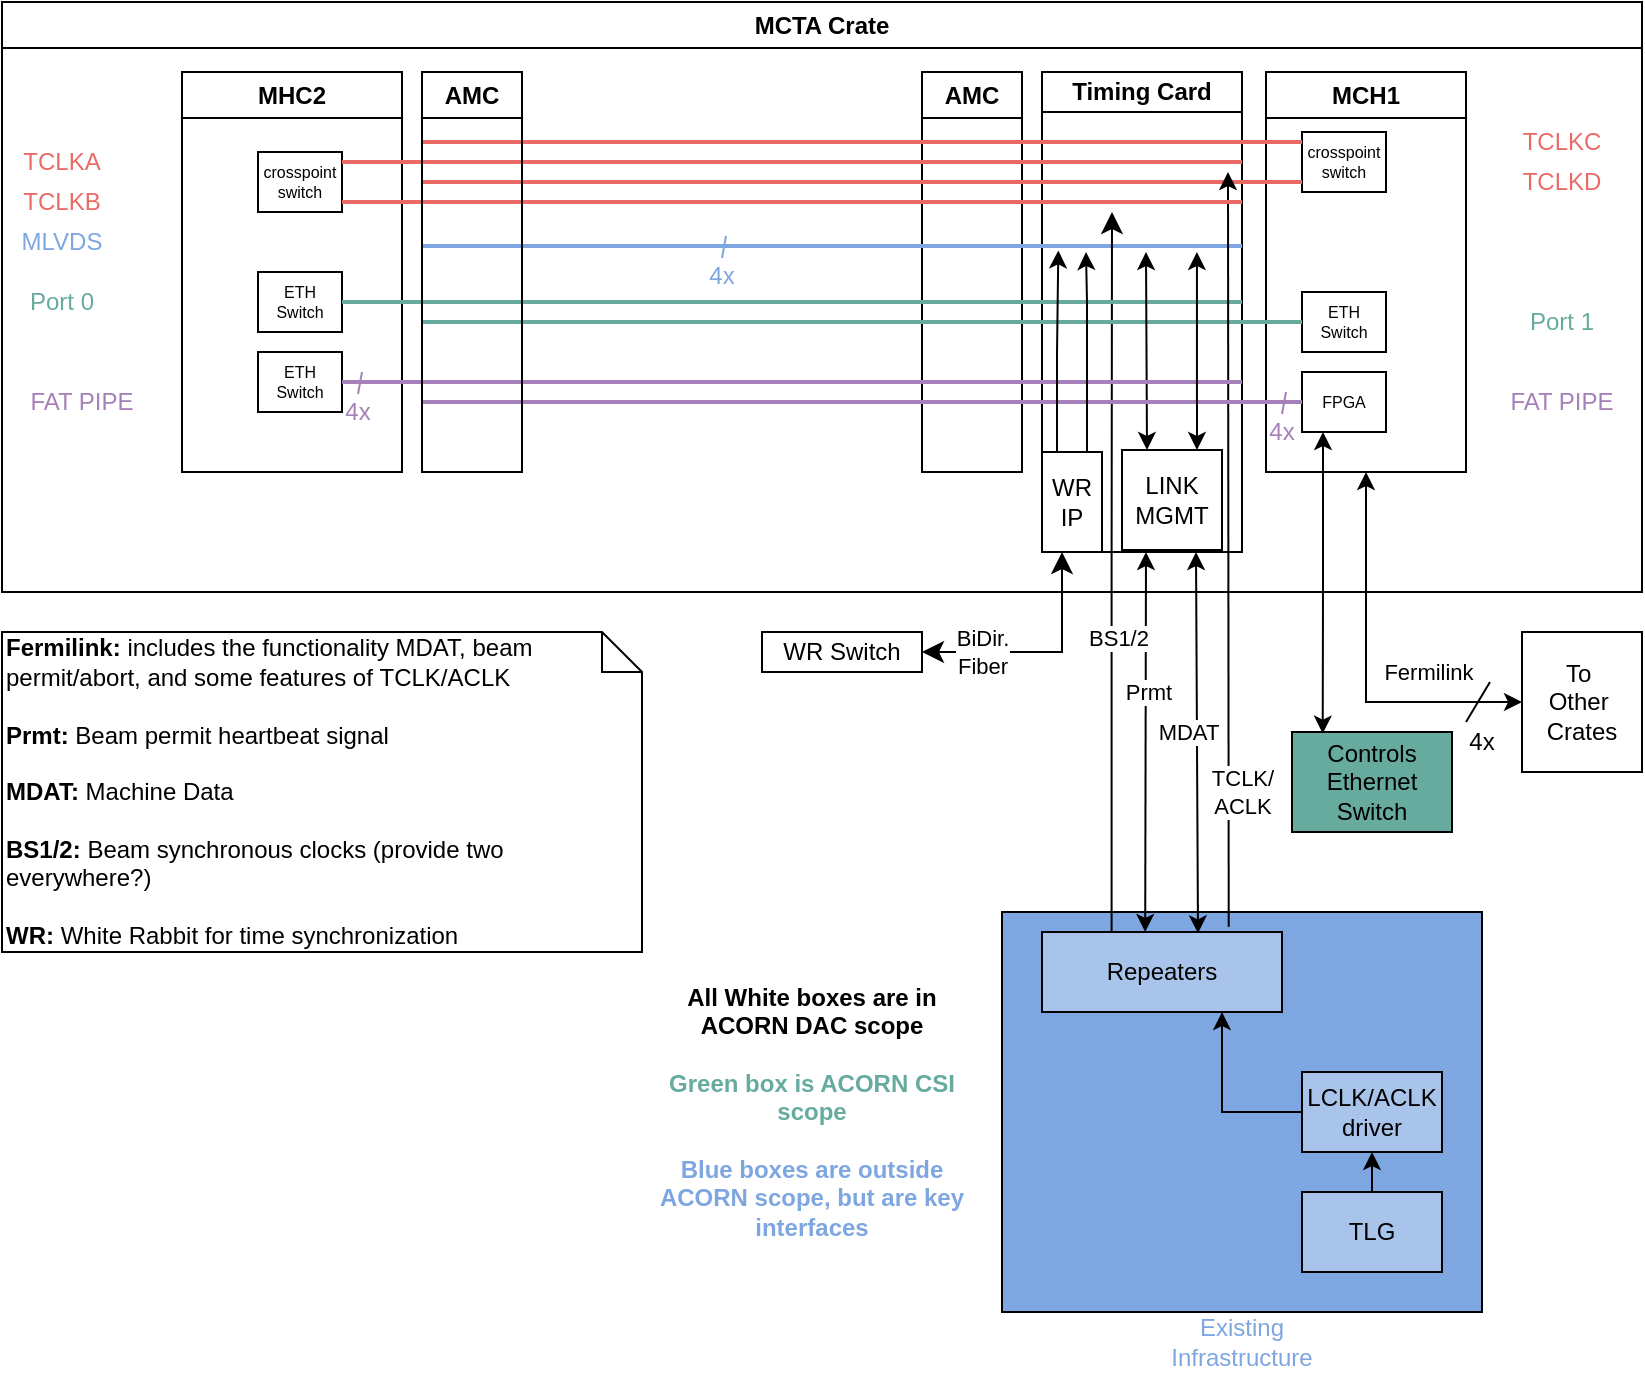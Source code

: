 <mxfile version="24.3.1" type="github">
  <diagram name="Page-1" id="LWEZlGGbSrIIkCykrBxC">
    <mxGraphModel dx="548" dy="290" grid="1" gridSize="10" guides="1" tooltips="1" connect="1" arrows="1" fold="1" page="1" pageScale="1" pageWidth="850" pageHeight="1100" math="0" shadow="0">
      <root>
        <mxCell id="0" />
        <mxCell id="1" parent="0" />
        <mxCell id="h7kvZbICp2aqLXOeY_oO-31" value="" style="rounded=0;whiteSpace=wrap;html=1;labelBackgroundColor=none;fillColor=#7EA6E0;" parent="1" vertex="1">
          <mxGeometry x="520" y="690" width="240" height="200" as="geometry" />
        </mxCell>
        <mxCell id="NNJ1faXIut8Of5q7evjf-1" value="MCH1" style="swimlane;whiteSpace=wrap;html=1;" parent="1" vertex="1">
          <mxGeometry x="652" y="270" width="100" height="200" as="geometry" />
        </mxCell>
        <mxCell id="NNJ1faXIut8Of5q7evjf-40" value="&lt;div style=&quot;font-size: 8px;&quot;&gt;&lt;span style=&quot;background-color: initial; font-size: 8px;&quot;&gt;&lt;font style=&quot;font-size: 8px;&quot;&gt;crosspoint&lt;/font&gt;&lt;/span&gt;&lt;/div&gt;&lt;div style=&quot;font-size: 8px;&quot;&gt;&lt;span style=&quot;background-color: initial; font-size: 8px;&quot;&gt;&lt;font style=&quot;font-size: 8px;&quot;&gt;switch&lt;/font&gt;&lt;/span&gt;&lt;/div&gt;" style="rounded=0;whiteSpace=wrap;html=1;align=center;fontSize=8;" parent="NNJ1faXIut8Of5q7evjf-1" vertex="1">
          <mxGeometry x="18" y="30" width="42" height="30" as="geometry" />
        </mxCell>
        <mxCell id="h7kvZbICp2aqLXOeY_oO-13" value="ETH&lt;br&gt;Switch" style="rounded=0;whiteSpace=wrap;html=1;align=center;fontSize=8;" parent="NNJ1faXIut8Of5q7evjf-1" vertex="1">
          <mxGeometry x="18" y="110" width="42" height="30" as="geometry" />
        </mxCell>
        <mxCell id="h7kvZbICp2aqLXOeY_oO-23" value="" style="endArrow=none;html=1;rounded=0;strokeColor=#A680B8;" parent="NNJ1faXIut8Of5q7evjf-1" edge="1">
          <mxGeometry width="50" height="50" relative="1" as="geometry">
            <mxPoint x="8" y="171" as="sourcePoint" />
            <mxPoint x="10" y="160" as="targetPoint" />
          </mxGeometry>
        </mxCell>
        <mxCell id="h7kvZbICp2aqLXOeY_oO-24" value="&lt;font color=&quot;#a680b8&quot;&gt;4x&lt;/font&gt;" style="text;html=1;align=center;verticalAlign=middle;whiteSpace=wrap;rounded=0;strokeColor=none;" parent="NNJ1faXIut8Of5q7evjf-1" vertex="1">
          <mxGeometry x="-22" y="165" width="60" height="30" as="geometry" />
        </mxCell>
        <mxCell id="h7kvZbICp2aqLXOeY_oO-29" value="FPGA" style="rounded=0;whiteSpace=wrap;html=1;align=center;fontSize=8;" parent="NNJ1faXIut8Of5q7evjf-1" vertex="1">
          <mxGeometry x="18" y="150" width="42" height="30" as="geometry" />
        </mxCell>
        <mxCell id="NNJ1faXIut8Of5q7evjf-2" value="Timing Card" style="swimlane;whiteSpace=wrap;html=1;startSize=20;" parent="1" vertex="1">
          <mxGeometry x="540" y="270" width="100" height="240" as="geometry" />
        </mxCell>
        <mxCell id="h7kvZbICp2aqLXOeY_oO-4" value="LINK MGMT" style="rounded=0;whiteSpace=wrap;html=1;" parent="NNJ1faXIut8Of5q7evjf-2" vertex="1">
          <mxGeometry x="40" y="189" width="50" height="50" as="geometry" />
        </mxCell>
        <mxCell id="NNJ1faXIut8Of5q7evjf-3" value="MHC2" style="swimlane;whiteSpace=wrap;html=1;" parent="1" vertex="1">
          <mxGeometry x="110" y="270" width="110" height="200" as="geometry" />
        </mxCell>
        <mxCell id="NNJ1faXIut8Of5q7evjf-42" value="&lt;div style=&quot;font-size: 8px;&quot;&gt;&lt;span style=&quot;background-color: initial; font-size: 8px;&quot;&gt;&lt;font style=&quot;font-size: 8px;&quot;&gt;crosspoint&lt;/font&gt;&lt;/span&gt;&lt;/div&gt;&lt;div style=&quot;font-size: 8px;&quot;&gt;&lt;span style=&quot;background-color: initial; font-size: 8px;&quot;&gt;&lt;font style=&quot;font-size: 8px;&quot;&gt;switch&lt;/font&gt;&lt;/span&gt;&lt;/div&gt;" style="rounded=0;whiteSpace=wrap;html=1;align=center;fontSize=8;" parent="NNJ1faXIut8Of5q7evjf-3" vertex="1">
          <mxGeometry x="38" y="40" width="42" height="30" as="geometry" />
        </mxCell>
        <mxCell id="h7kvZbICp2aqLXOeY_oO-12" value="ETH&lt;br&gt;Switch" style="rounded=0;whiteSpace=wrap;html=1;align=center;fontSize=8;" parent="NNJ1faXIut8Of5q7evjf-3" vertex="1">
          <mxGeometry x="38" y="100" width="42" height="30" as="geometry" />
        </mxCell>
        <mxCell id="h7kvZbICp2aqLXOeY_oO-20" value="" style="endArrow=none;html=1;rounded=0;strokeColor=#A680B8;" parent="NNJ1faXIut8Of5q7evjf-3" edge="1">
          <mxGeometry width="50" height="50" relative="1" as="geometry">
            <mxPoint x="88" y="161" as="sourcePoint" />
            <mxPoint x="90" y="150" as="targetPoint" />
          </mxGeometry>
        </mxCell>
        <mxCell id="h7kvZbICp2aqLXOeY_oO-21" value="&lt;font color=&quot;#a680b8&quot;&gt;4x&lt;/font&gt;" style="text;html=1;align=center;verticalAlign=middle;whiteSpace=wrap;rounded=0;strokeColor=none;" parent="NNJ1faXIut8Of5q7evjf-3" vertex="1">
          <mxGeometry x="58" y="155" width="60" height="30" as="geometry" />
        </mxCell>
        <mxCell id="h7kvZbICp2aqLXOeY_oO-28" value="ETH&lt;br&gt;Switch" style="rounded=0;whiteSpace=wrap;html=1;align=center;fontSize=8;" parent="NNJ1faXIut8Of5q7evjf-3" vertex="1">
          <mxGeometry x="38" y="140" width="42" height="30" as="geometry" />
        </mxCell>
        <mxCell id="NNJ1faXIut8Of5q7evjf-4" value="AMC" style="swimlane;whiteSpace=wrap;html=1;" parent="1" vertex="1">
          <mxGeometry x="480" y="270" width="50" height="200" as="geometry" />
        </mxCell>
        <mxCell id="NNJ1faXIut8Of5q7evjf-10" value="&lt;b&gt;Fermilink:&lt;/b&gt; includes the functionality MDAT, beam permit/abort, and some features of&amp;nbsp;TCLK/ACLK&lt;div&gt;&lt;br&gt;&lt;b&gt;Prmt:&lt;/b&gt; Beam permit heartbeat signal&lt;br&gt;&lt;br&gt;&lt;b&gt;MDAT:&lt;/b&gt; Machine Data&lt;br&gt;&lt;br&gt;&lt;b&gt;BS1/2:&lt;/b&gt; Beam synchronous clocks (provide two everywhere?)&lt;br&gt;&lt;br&gt;&lt;b&gt;WR:&lt;/b&gt; White Rabbit for time synchronization&lt;/div&gt;" style="shape=note;size=20;whiteSpace=wrap;html=1;align=left;" parent="1" vertex="1">
          <mxGeometry x="20" y="550" width="320" height="160" as="geometry" />
        </mxCell>
        <mxCell id="NNJ1faXIut8Of5q7evjf-12" value="TCLKA" style="text;html=1;strokeColor=none;fillColor=none;align=center;verticalAlign=middle;whiteSpace=wrap;rounded=0;fontColor=#EA6B66;" parent="1" vertex="1">
          <mxGeometry x="20" y="300" width="60" height="30" as="geometry" />
        </mxCell>
        <mxCell id="NNJ1faXIut8Of5q7evjf-15" value="TCLKB" style="text;html=1;strokeColor=none;fillColor=none;align=center;verticalAlign=middle;whiteSpace=wrap;rounded=0;fontColor=#EA6B66;" parent="1" vertex="1">
          <mxGeometry x="20" y="320" width="60" height="30" as="geometry" />
        </mxCell>
        <mxCell id="NNJ1faXIut8Of5q7evjf-16" value="" style="line;strokeWidth=2;html=1;strokeColor=#EA6B66;" parent="1" vertex="1">
          <mxGeometry x="230" y="320" width="440" height="10" as="geometry" />
        </mxCell>
        <mxCell id="NNJ1faXIut8Of5q7evjf-17" value="" style="line;strokeWidth=2;html=1;strokeColor=#EA6B66;" parent="1" vertex="1">
          <mxGeometry x="230" y="300" width="440" height="10" as="geometry" />
        </mxCell>
        <mxCell id="NNJ1faXIut8Of5q7evjf-18" value="TCLKC" style="text;html=1;strokeColor=none;fillColor=none;align=center;verticalAlign=middle;whiteSpace=wrap;rounded=0;fontColor=#EA6B66;" parent="1" vertex="1">
          <mxGeometry x="770" y="290" width="60" height="30" as="geometry" />
        </mxCell>
        <mxCell id="NNJ1faXIut8Of5q7evjf-19" value="TCLKD" style="text;html=1;strokeColor=none;fillColor=none;align=center;verticalAlign=middle;whiteSpace=wrap;rounded=0;fontColor=#EA6B66;" parent="1" vertex="1">
          <mxGeometry x="770" y="310" width="60" height="30" as="geometry" />
        </mxCell>
        <mxCell id="NNJ1faXIut8Of5q7evjf-23" value="" style="line;strokeWidth=2;html=1;strokeColor=#7EA6E0;fontColor=#7EA6E0;" parent="1" vertex="1">
          <mxGeometry x="230" y="352" width="410" height="10" as="geometry" />
        </mxCell>
        <mxCell id="NNJ1faXIut8Of5q7evjf-24" value="Prmt" style="endArrow=classic;html=1;rounded=0;exitX=0.43;exitY=0;exitDx=0;exitDy=0;exitPerimeter=0;startArrow=classic;startFill=1;" parent="1" source="NNJ1faXIut8Of5q7evjf-47" edge="1">
          <mxGeometry x="0.264" y="-1" width="50" height="50" relative="1" as="geometry">
            <mxPoint x="600" y="670" as="sourcePoint" />
            <mxPoint x="592" y="510" as="targetPoint" />
            <mxPoint as="offset" />
          </mxGeometry>
        </mxCell>
        <mxCell id="NNJ1faXIut8Of5q7evjf-27" value="BiDir.&lt;br&gt;Fiber" style="edgeStyle=elbowEdgeStyle;elbow=vertical;endArrow=classic;html=1;curved=0;rounded=0;endSize=8;startSize=8;exitX=1;exitY=0.5;exitDx=0;exitDy=0;startArrow=classic;startFill=1;" parent="1" source="NNJ1faXIut8Of5q7evjf-44" edge="1">
          <mxGeometry x="-0.5" width="50" height="50" relative="1" as="geometry">
            <mxPoint x="550" y="545" as="sourcePoint" />
            <mxPoint x="550" y="510" as="targetPoint" />
            <mxPoint as="offset" />
            <Array as="points">
              <mxPoint x="530" y="560" />
            </Array>
          </mxGeometry>
        </mxCell>
        <mxCell id="NNJ1faXIut8Of5q7evjf-29" value="BS1/2" style="edgeStyle=elbowEdgeStyle;elbow=vertical;endArrow=classic;html=1;curved=0;rounded=0;endSize=8;startSize=8;exitX=0.29;exitY=0;exitDx=0;exitDy=0;exitPerimeter=0;" parent="1" source="NNJ1faXIut8Of5q7evjf-47" edge="1">
          <mxGeometry x="-0.185" y="-3" width="50" height="50" relative="1" as="geometry">
            <mxPoint x="570" y="740" as="sourcePoint" />
            <mxPoint x="575" y="340" as="targetPoint" />
            <Array as="points" />
            <mxPoint as="offset" />
          </mxGeometry>
        </mxCell>
        <mxCell id="NNJ1faXIut8Of5q7evjf-31" value="" style="line;strokeWidth=2;html=1;strokeColor=#67AB9F;" parent="1" vertex="1">
          <mxGeometry x="190" y="380" width="450" height="10" as="geometry" />
        </mxCell>
        <mxCell id="NNJ1faXIut8Of5q7evjf-32" value="" style="line;strokeWidth=2;html=1;strokeColor=#67AB9F;" parent="1" vertex="1">
          <mxGeometry x="230" y="390" width="440" height="10" as="geometry" />
        </mxCell>
        <mxCell id="NNJ1faXIut8Of5q7evjf-33" value="Port 0" style="text;html=1;strokeColor=none;fillColor=none;align=center;verticalAlign=middle;whiteSpace=wrap;rounded=0;fontColor=#67AB9F;" parent="1" vertex="1">
          <mxGeometry x="20" y="370" width="60" height="30" as="geometry" />
        </mxCell>
        <mxCell id="NNJ1faXIut8Of5q7evjf-34" value="Port 1" style="text;html=1;strokeColor=none;fillColor=none;align=center;verticalAlign=middle;whiteSpace=wrap;rounded=0;fontColor=#67AB9F;" parent="1" vertex="1">
          <mxGeometry x="770" y="380" width="60" height="30" as="geometry" />
        </mxCell>
        <mxCell id="NNJ1faXIut8Of5q7evjf-36" value="TCLK/&lt;br&gt;ACLK" style="endArrow=classic;html=1;rounded=0;exitX=0.778;exitY=-0.067;exitDx=0;exitDy=0;exitPerimeter=0;startArrow=none;startFill=0;" parent="1" source="NNJ1faXIut8Of5q7evjf-47" edge="1">
          <mxGeometry x="-0.643" y="-7" width="50" height="50" relative="1" as="geometry">
            <mxPoint x="634.16" y="709" as="sourcePoint" />
            <mxPoint x="633" y="320" as="targetPoint" />
            <mxPoint as="offset" />
          </mxGeometry>
        </mxCell>
        <mxCell id="NNJ1faXIut8Of5q7evjf-37" value="MDAT" style="endArrow=classic;html=1;rounded=0;exitX=0.65;exitY=0.017;exitDx=0;exitDy=0;exitPerimeter=0;startArrow=classic;startFill=1;" parent="1" source="NNJ1faXIut8Of5q7evjf-47" edge="1">
          <mxGeometry x="0.055" y="4" width="50" height="50" relative="1" as="geometry">
            <mxPoint x="620" y="740" as="sourcePoint" />
            <mxPoint x="617" y="510" as="targetPoint" />
            <mxPoint as="offset" />
          </mxGeometry>
        </mxCell>
        <mxCell id="NNJ1faXIut8Of5q7evjf-41" value="&lt;font color=&quot;#7ea6e0&quot;&gt;MLVDS&lt;/font&gt;" style="text;html=1;strokeColor=none;fillColor=none;align=center;verticalAlign=middle;whiteSpace=wrap;rounded=0;fontColor=#67AB9F;" parent="1" vertex="1">
          <mxGeometry x="20" y="340" width="60" height="30" as="geometry" />
        </mxCell>
        <mxCell id="NNJ1faXIut8Of5q7evjf-44" value="WR Switch" style="rounded=0;whiteSpace=wrap;html=1;" parent="1" vertex="1">
          <mxGeometry x="400" y="550" width="80" height="20" as="geometry" />
        </mxCell>
        <mxCell id="NNJ1faXIut8Of5q7evjf-47" value="Repeaters" style="rounded=0;whiteSpace=wrap;html=1;points=[[0,0,0,0,0],[0,0.25,0,0,0],[0,0.5,0,0,0],[0,0.75,0,0,0],[0,1,0,0,0],[0.14,0,0,0,0],[0.25,1,0,0,0],[0.29,0,0,0,0],[0.43,0,0,0,0],[0.5,1,0,0,0],[0.57,0,0,0,0],[0.71,0,0,0,0],[0.75,1,0,0,0],[0.86,0,0,0,0],[1,0,0,0,0],[1,0.25,0,0,0],[1,0.5,0,0,0],[1,0.75,0,0,0],[1,1,0,0,0]];fillColor=#A9C4EB;" parent="1" vertex="1">
          <mxGeometry x="540" y="700" width="120" height="40" as="geometry" />
        </mxCell>
        <mxCell id="NNJ1faXIut8Of5q7evjf-53" value="TLG" style="rounded=0;whiteSpace=wrap;html=1;points=[[0,0,0,0,0],[0,0.25,0,0,0],[0,0.5,0,0,0],[0,0.75,0,0,0],[0,1,0,0,0],[0.14,0,0,0,0],[0.25,1,0,0,0],[0.29,0,0,0,0],[0.43,0,0,0,0],[0.5,1,0,0,0],[0.57,0,0,0,0],[0.71,0,0,0,0],[0.75,1,0,0,0],[0.86,0,0,0,0],[1,0,0,0,0],[1,0.25,0,0,0],[1,0.5,0,0,0],[1,0.75,0,0,0],[1,1,0,0,0]];fillColor=#A9C4EB;" parent="1" vertex="1">
          <mxGeometry x="670" y="830" width="70" height="40" as="geometry" />
        </mxCell>
        <mxCell id="NNJ1faXIut8Of5q7evjf-55" style="edgeStyle=orthogonalEdgeStyle;rounded=0;orthogonalLoop=1;jettySize=auto;html=1;entryX=0.75;entryY=1;entryDx=0;entryDy=0;entryPerimeter=0;exitX=0;exitY=0.5;exitDx=0;exitDy=0;exitPerimeter=0;" parent="1" source="NNJ1faXIut8Of5q7evjf-56" target="NNJ1faXIut8Of5q7evjf-47" edge="1">
          <mxGeometry relative="1" as="geometry">
            <mxPoint x="690" y="820" as="sourcePoint" />
          </mxGeometry>
        </mxCell>
        <mxCell id="NNJ1faXIut8Of5q7evjf-56" value="LCLK/ACLK&lt;br&gt;driver" style="rounded=0;whiteSpace=wrap;html=1;points=[[0,0,0,0,0],[0,0.25,0,0,0],[0,0.5,0,0,0],[0,0.75,0,0,0],[0,1,0,0,0],[0.14,0,0,0,0],[0.25,1,0,0,0],[0.29,0,0,0,0],[0.43,0,0,0,0],[0.5,1,0,0,0],[0.57,0,0,0,0],[0.71,0,0,0,0],[0.75,1,0,0,0],[0.86,0,0,0,0],[1,0,0,0,0],[1,0.25,0,0,0],[1,0.5,0,0,0],[1,0.75,0,0,0],[1,1,0,0,0]];fillColor=#A9C4EB;" parent="1" vertex="1">
          <mxGeometry x="670" y="770" width="70" height="40" as="geometry" />
        </mxCell>
        <mxCell id="NNJ1faXIut8Of5q7evjf-57" style="edgeStyle=orthogonalEdgeStyle;rounded=0;orthogonalLoop=1;jettySize=auto;html=1;exitX=0.43;exitY=0;exitDx=0;exitDy=0;exitPerimeter=0;entryX=0.5;entryY=1;entryDx=0;entryDy=0;entryPerimeter=0;" parent="1" source="NNJ1faXIut8Of5q7evjf-53" target="NNJ1faXIut8Of5q7evjf-56" edge="1">
          <mxGeometry relative="1" as="geometry" />
        </mxCell>
        <mxCell id="NNJ1faXIut8Of5q7evjf-58" value="FAT PIPE" style="text;html=1;strokeColor=none;fillColor=none;align=center;verticalAlign=middle;whiteSpace=wrap;rounded=0;fontColor=#A680B8;" parent="1" vertex="1">
          <mxGeometry x="770" y="420" width="60" height="30" as="geometry" />
        </mxCell>
        <mxCell id="h7kvZbICp2aqLXOeY_oO-5" style="edgeStyle=orthogonalEdgeStyle;rounded=0;orthogonalLoop=1;jettySize=auto;html=1;exitX=0.25;exitY=0;exitDx=0;exitDy=0;startArrow=classic;startFill=1;" parent="1" source="h7kvZbICp2aqLXOeY_oO-4" edge="1">
          <mxGeometry relative="1" as="geometry">
            <mxPoint x="592" y="360" as="targetPoint" />
          </mxGeometry>
        </mxCell>
        <mxCell id="h7kvZbICp2aqLXOeY_oO-6" value="To&amp;nbsp;&lt;br&gt;Other&amp;nbsp;&lt;br&gt;Crates" style="rounded=0;whiteSpace=wrap;html=1;points=[[0,0,0,0,0],[0,0.25,0,0,0],[0,0.5,0,0,0],[0,0.75,0,0,0],[0,1,0,0,0],[0.14,0,0,0,0],[0.25,1,0,0,0],[0.29,0,0,0,0],[0.43,0,0,0,0],[0.5,1,0,0,0],[0.57,0,0,0,0],[0.71,0,0,0,0],[0.75,1,0,0,0],[0.86,0,0,0,0],[1,0,0,0,0],[1,0.25,0,0,0],[1,0.5,0,0,0],[1,0.75,0,0,0],[1,1,0,0,0]];" parent="1" vertex="1">
          <mxGeometry x="780" y="550" width="60" height="70" as="geometry" />
        </mxCell>
        <mxCell id="h7kvZbICp2aqLXOeY_oO-7" value="Fermilink" style="edgeStyle=orthogonalEdgeStyle;rounded=0;orthogonalLoop=1;jettySize=auto;html=1;exitX=0.5;exitY=1;exitDx=0;exitDy=0;entryX=0;entryY=0.5;entryDx=0;entryDy=0;entryPerimeter=0;startArrow=classic;startFill=1;" parent="1" source="NNJ1faXIut8Of5q7evjf-1" target="h7kvZbICp2aqLXOeY_oO-6" edge="1">
          <mxGeometry x="0.507" y="15" relative="1" as="geometry">
            <mxPoint as="offset" />
          </mxGeometry>
        </mxCell>
        <mxCell id="h7kvZbICp2aqLXOeY_oO-11" value="FAT PIPE" style="text;html=1;strokeColor=none;fillColor=none;align=center;verticalAlign=middle;whiteSpace=wrap;rounded=0;fontColor=#A680B8;" parent="1" vertex="1">
          <mxGeometry x="30" y="420" width="60" height="30" as="geometry" />
        </mxCell>
        <mxCell id="h7kvZbICp2aqLXOeY_oO-14" value="" style="line;strokeWidth=2;html=1;strokeColor=#A680B8;" parent="1" vertex="1">
          <mxGeometry x="190" y="420" width="450" height="10" as="geometry" />
        </mxCell>
        <mxCell id="h7kvZbICp2aqLXOeY_oO-15" value="" style="line;strokeWidth=2;html=1;strokeColor=#A680B8;" parent="1" vertex="1">
          <mxGeometry x="230" y="430" width="440" height="10" as="geometry" />
        </mxCell>
        <mxCell id="h7kvZbICp2aqLXOeY_oO-17" style="edgeStyle=orthogonalEdgeStyle;rounded=0;orthogonalLoop=1;jettySize=auto;html=1;exitX=0.75;exitY=0;exitDx=0;exitDy=0;entryX=0.945;entryY=0.8;entryDx=0;entryDy=0;entryPerimeter=0;startArrow=classic;startFill=1;" parent="1" source="h7kvZbICp2aqLXOeY_oO-4" target="NNJ1faXIut8Of5q7evjf-23" edge="1">
          <mxGeometry relative="1" as="geometry">
            <mxPoint x="620" y="420" as="targetPoint" />
          </mxGeometry>
        </mxCell>
        <mxCell id="h7kvZbICp2aqLXOeY_oO-18" value="" style="endArrow=none;html=1;rounded=0;" parent="1" edge="1">
          <mxGeometry width="50" height="50" relative="1" as="geometry">
            <mxPoint x="752" y="595" as="sourcePoint" />
            <mxPoint x="764" y="575" as="targetPoint" />
          </mxGeometry>
        </mxCell>
        <mxCell id="h7kvZbICp2aqLXOeY_oO-19" value="4x" style="text;html=1;align=center;verticalAlign=middle;whiteSpace=wrap;rounded=0;" parent="1" vertex="1">
          <mxGeometry x="730" y="590" width="60" height="30" as="geometry" />
        </mxCell>
        <mxCell id="h7kvZbICp2aqLXOeY_oO-25" value="" style="line;strokeWidth=2;html=1;strokeColor=#EA6B66;" parent="1" vertex="1">
          <mxGeometry x="190" y="330" width="450" height="10" as="geometry" />
        </mxCell>
        <mxCell id="h7kvZbICp2aqLXOeY_oO-26" value="" style="line;strokeWidth=2;html=1;strokeColor=#EA6B66;" parent="1" vertex="1">
          <mxGeometry x="190" y="310" width="450" height="10" as="geometry" />
        </mxCell>
        <mxCell id="h7kvZbICp2aqLXOeY_oO-27" value="AMC" style="swimlane;whiteSpace=wrap;html=1;" parent="1" vertex="1">
          <mxGeometry x="230" y="270" width="50" height="200" as="geometry" />
        </mxCell>
        <mxCell id="h7kvZbICp2aqLXOeY_oO-32" value="&lt;font color=&quot;#7ea6e0&quot;&gt;Existing Infrastructure&lt;/font&gt;" style="text;html=1;align=center;verticalAlign=middle;whiteSpace=wrap;rounded=0;" parent="1" vertex="1">
          <mxGeometry x="610" y="890" width="60" height="30" as="geometry" />
        </mxCell>
        <mxCell id="h7kvZbICp2aqLXOeY_oO-33" value="Controls&lt;div&gt;Ethernet&lt;br&gt;Switch&lt;/div&gt;" style="rounded=0;whiteSpace=wrap;html=1;fillColor=#67AB9F;" parent="1" vertex="1">
          <mxGeometry x="665" y="600" width="80" height="50" as="geometry" />
        </mxCell>
        <mxCell id="h7kvZbICp2aqLXOeY_oO-37" value="MCTA Crate" style="swimlane;whiteSpace=wrap;html=1;" parent="1" vertex="1">
          <mxGeometry x="20" y="235" width="820" height="295" as="geometry" />
        </mxCell>
        <mxCell id="S81dfLKl78ftMpMsxD3t-1" value="" style="endArrow=none;html=1;rounded=0;strokeColor=#7EA6E0;" edge="1" parent="h7kvZbICp2aqLXOeY_oO-37">
          <mxGeometry width="50" height="50" relative="1" as="geometry">
            <mxPoint x="360" y="128" as="sourcePoint" />
            <mxPoint x="362" y="117" as="targetPoint" />
          </mxGeometry>
        </mxCell>
        <mxCell id="S81dfLKl78ftMpMsxD3t-2" value="&lt;font color=&quot;#7ea6e0&quot;&gt;4x&lt;/font&gt;" style="text;html=1;align=center;verticalAlign=middle;whiteSpace=wrap;rounded=0;strokeColor=none;" vertex="1" parent="h7kvZbICp2aqLXOeY_oO-37">
          <mxGeometry x="330" y="122" width="60" height="30" as="geometry" />
        </mxCell>
        <mxCell id="S81dfLKl78ftMpMsxD3t-3" value="WR&lt;br&gt;&lt;div&gt;IP&lt;/div&gt;" style="rounded=0;whiteSpace=wrap;html=1;" vertex="1" parent="h7kvZbICp2aqLXOeY_oO-37">
          <mxGeometry x="520" y="225" width="30" height="50" as="geometry" />
        </mxCell>
        <mxCell id="h7kvZbICp2aqLXOeY_oO-30" value="" style="edgeStyle=orthogonalEdgeStyle;rounded=0;orthogonalLoop=1;jettySize=auto;html=1;exitX=0.25;exitY=1;exitDx=0;exitDy=0;startArrow=classic;startFill=1;entryX=0.192;entryY=0.016;entryDx=0;entryDy=0;entryPerimeter=0;" parent="1" source="h7kvZbICp2aqLXOeY_oO-29" target="h7kvZbICp2aqLXOeY_oO-33" edge="1">
          <mxGeometry x="1" y="10" relative="1" as="geometry">
            <mxPoint x="680.345" y="640" as="targetPoint" />
            <mxPoint x="-10" y="10" as="offset" />
          </mxGeometry>
        </mxCell>
        <mxCell id="h7kvZbICp2aqLXOeY_oO-49" value="&lt;b&gt;All White boxes are in ACORN DAC scope&lt;br&gt;&lt;br&gt;&lt;font color=&quot;#67ab9f&quot;&gt;Green box is ACORN CSI scope&lt;/font&gt;&lt;/b&gt;&lt;div&gt;&lt;b&gt;&lt;br&gt;&lt;/b&gt;&lt;/div&gt;&lt;div&gt;&lt;font color=&quot;#7ea6e0&quot;&gt;&lt;b&gt;Blue boxes are outside ACORN scope, but are key interfaces&lt;/b&gt;&lt;/font&gt;&lt;/div&gt;" style="text;html=1;align=center;verticalAlign=middle;whiteSpace=wrap;rounded=0;" parent="1" vertex="1">
          <mxGeometry x="345" y="720" width="160" height="140" as="geometry" />
        </mxCell>
        <mxCell id="S81dfLKl78ftMpMsxD3t-4" style="edgeStyle=orthogonalEdgeStyle;rounded=0;orthogonalLoop=1;jettySize=auto;html=1;exitX=0.25;exitY=0;exitDx=0;exitDy=0;entryX=0.776;entryY=0.72;entryDx=0;entryDy=0;entryPerimeter=0;" edge="1" parent="1" source="S81dfLKl78ftMpMsxD3t-3" target="NNJ1faXIut8Of5q7evjf-23">
          <mxGeometry relative="1" as="geometry" />
        </mxCell>
        <mxCell id="S81dfLKl78ftMpMsxD3t-5" style="edgeStyle=orthogonalEdgeStyle;rounded=0;orthogonalLoop=1;jettySize=auto;html=1;exitX=0.75;exitY=0;exitDx=0;exitDy=0;" edge="1" parent="1" source="S81dfLKl78ftMpMsxD3t-3">
          <mxGeometry relative="1" as="geometry">
            <mxPoint x="562" y="360" as="targetPoint" />
            <Array as="points">
              <mxPoint x="562" y="385" />
              <mxPoint x="562" y="305" />
            </Array>
          </mxGeometry>
        </mxCell>
      </root>
    </mxGraphModel>
  </diagram>
</mxfile>
